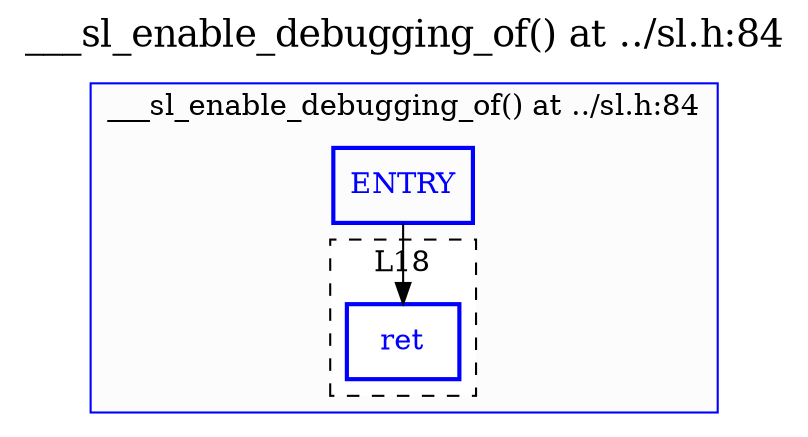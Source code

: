digraph "___sl_enable_debugging_of() at ../sl.h:84" {
	label=<<FONT POINT-SIZE="18">___sl_enable_debugging_of() at ../sl.h:84</FONT>>;
	labelloc=t;
subgraph "cluster___sl_enable_debugging_of.L18" {
	label="___sl_enable_debugging_of() at ../sl.h:84";
	color=blue;
	bgcolor=gray99;
	URL="sl.h.svg";
	"___sl_enable_debugging_of..1" [shape=box, color=blue, fontcolor=blue, style=bold, label=ENTRY];
	"___sl_enable_debugging_of..1" -> "___sl_enable_debugging_of.L18.0" [color=black];
subgraph "cluster___sl_enable_debugging_of::L18" {
	label="L18";
	color=black;
	bgcolor=white;
	style=dashed;
	URL="";
	"___sl_enable_debugging_of.L18.0" [shape=box, color=blue, fontcolor=blue, style=bold, label=ret];
}
}
}
